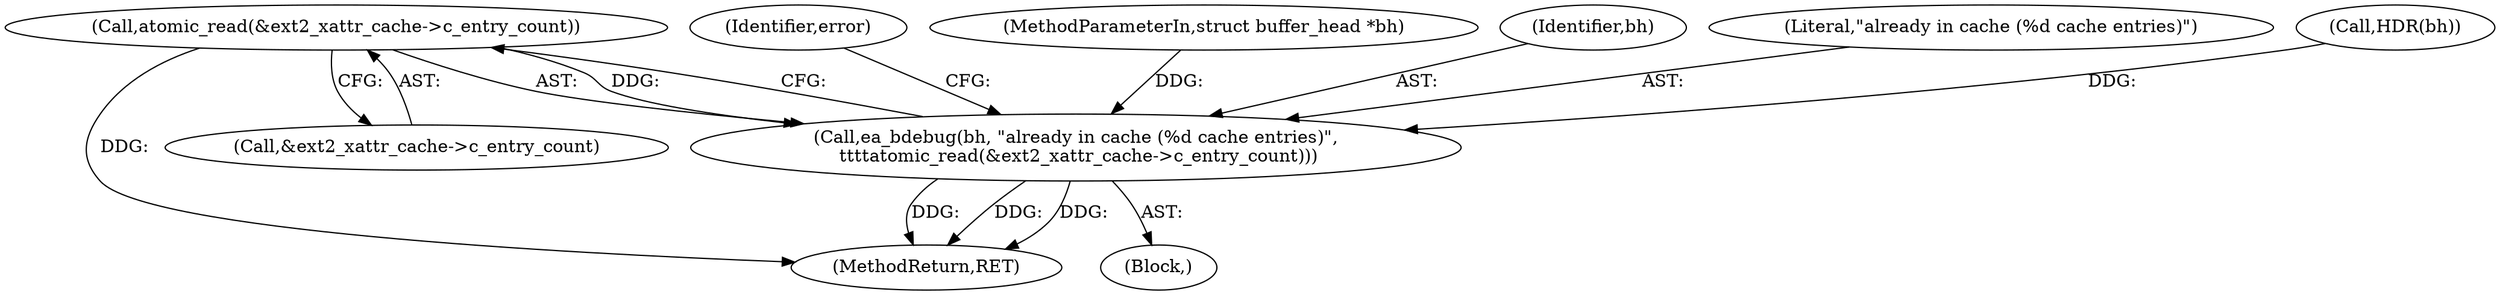 digraph "0_linux_be0726d33cb8f411945884664924bed3cb8c70ee_5@API" {
"1000134" [label="(Call,atomic_read(&ext2_xattr_cache->c_entry_count))"];
"1000131" [label="(Call,ea_bdebug(bh, \"already in cache (%d cache entries)\",\n \t\t\t\tatomic_read(&ext2_xattr_cache->c_entry_count)))"];
"1000140" [label="(Identifier,error)"];
"1000130" [label="(Block,)"];
"1000131" [label="(Call,ea_bdebug(bh, \"already in cache (%d cache entries)\",\n \t\t\t\tatomic_read(&ext2_xattr_cache->c_entry_count)))"];
"1000102" [label="(MethodParameterIn,struct buffer_head *bh)"];
"1000135" [label="(Call,&ext2_xattr_cache->c_entry_count)"];
"1000134" [label="(Call,atomic_read(&ext2_xattr_cache->c_entry_count))"];
"1000132" [label="(Identifier,bh)"];
"1000133" [label="(Literal,\"already in cache (%d cache entries)\")"];
"1000151" [label="(MethodReturn,RET)"];
"1000109" [label="(Call,HDR(bh))"];
"1000134" -> "1000131"  [label="AST: "];
"1000134" -> "1000135"  [label="CFG: "];
"1000135" -> "1000134"  [label="AST: "];
"1000131" -> "1000134"  [label="CFG: "];
"1000134" -> "1000151"  [label="DDG: "];
"1000134" -> "1000131"  [label="DDG: "];
"1000131" -> "1000130"  [label="AST: "];
"1000132" -> "1000131"  [label="AST: "];
"1000133" -> "1000131"  [label="AST: "];
"1000140" -> "1000131"  [label="CFG: "];
"1000131" -> "1000151"  [label="DDG: "];
"1000131" -> "1000151"  [label="DDG: "];
"1000131" -> "1000151"  [label="DDG: "];
"1000109" -> "1000131"  [label="DDG: "];
"1000102" -> "1000131"  [label="DDG: "];
}
